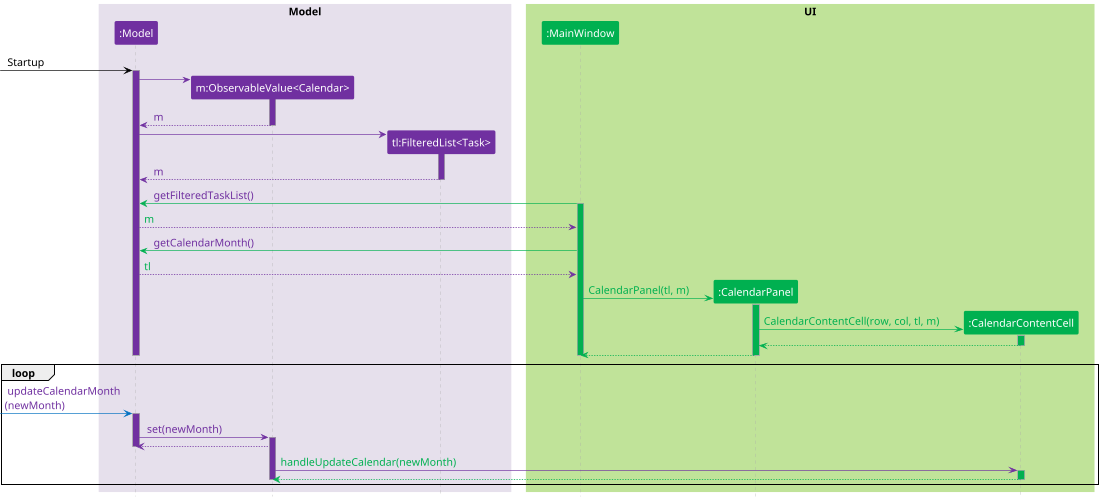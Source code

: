 @startuml CalendarRenderSequence

scale 2
scale 500 height

skinparam defaultFontName Calibri
skinparam defaultFontSize 16
skinparam BoxPadding 10
skinparam ParticipantPadding 20
skinparam shadowing false
hide stereotype

skinparam sequence {
    BoxBorderColor transparent
    BoxFontSize 20

    ParticipantBorderColor<<main>> #C00000
    ParticipantBackgroundColor<<main>> #C00000

    ParticipantBorderColor<<ui>> #00B050
    ParticipantBackgroundColor<<ui>> #00B050

    ParticipantBorderColor<<logic>> #0070C0
    ParticipantBackgroundColor<<logic>> #0070C0

    ParticipantBorderColor<<model>> #7030A0
    ParticipantBackgroundColor<<model>> #7030A0

    groupBodyBackgroundColor transparent

    LifeLineBorderColor DarkGrey
    LifeLineBackgroundColor #00B050
    ParticipantFontColor #FFFFFF

    ArrowColor #00B050
    ArrowBorderColor #00B050
    ArrowFontColor #00B050
}

box "Model" #E6E0EC
    participant model as ":Model" <<model>>
    participant month as "m:ObservableValue<Calendar>" <<model>>
    participant taskList as "tl:FilteredList<Task>" <<model>>
end box
box "UI" #C0E399
    participant mainWindow as ":MainWindow" <<ui>>
    participant calendarPanel as ":CalendarPanel" <<ui>>
    participant calendarContentCell as ":CalendarContentCell" <<ui>>
end box

' autoactivate on
hide footbox
[-[#000000]>model: <color:#000000> Startup
activate model #7030A0
create month
model -[#7030A0]> month
activate month #7030A0
month --[#7030A0]>model: <color:#7030A0> m
deactivate month
create taskList
model -[#7030A0]> taskList
activate taskList #7030A0
taskList --[#7030A0]>model: <color:#7030A0> m
deactivate taskList

mainWindow -> model: <color:#7030A0> getFilteredTaskList()
activate mainWindow
model --[#7030A0]> mainWindow: m
mainWindow -> model: <color:#7030A0> getCalendarMonth()
model --[#7030A0]> mainWindow: tl
create calendarPanel
mainWindow -> calendarPanel: CalendarPanel(tl, m)
activate calendarPanel
create calendarContentCell
calendarPanel -> calendarContentCell : CalendarContentCell(row, col, tl, m)
activate calendarContentCell
calendarContentCell --> calendarPanel
deactivate calendarContentCell
calendarPanel --> mainWindow
deactivate calendarPanel
deactivate mainWindow
deactivate model
loop
[-[#0070C0]>model: <color:#7030A0> updateCalendarMonth\n<color:#7030A0>(newMonth)
activate model #7030A0
model -[#7030A0]>month: <color:#7030A0> set(newMonth)
activate month #7030A0
month --[#7030A0]> model
deactivate model
month -[#7030A0]> calendarContentCell: handleUpdateCalendar(newMonth)
activate calendarContentCell
calendarContentCell --> month
deactivate calendarContentCell
deactivate month
end loop



@enduml